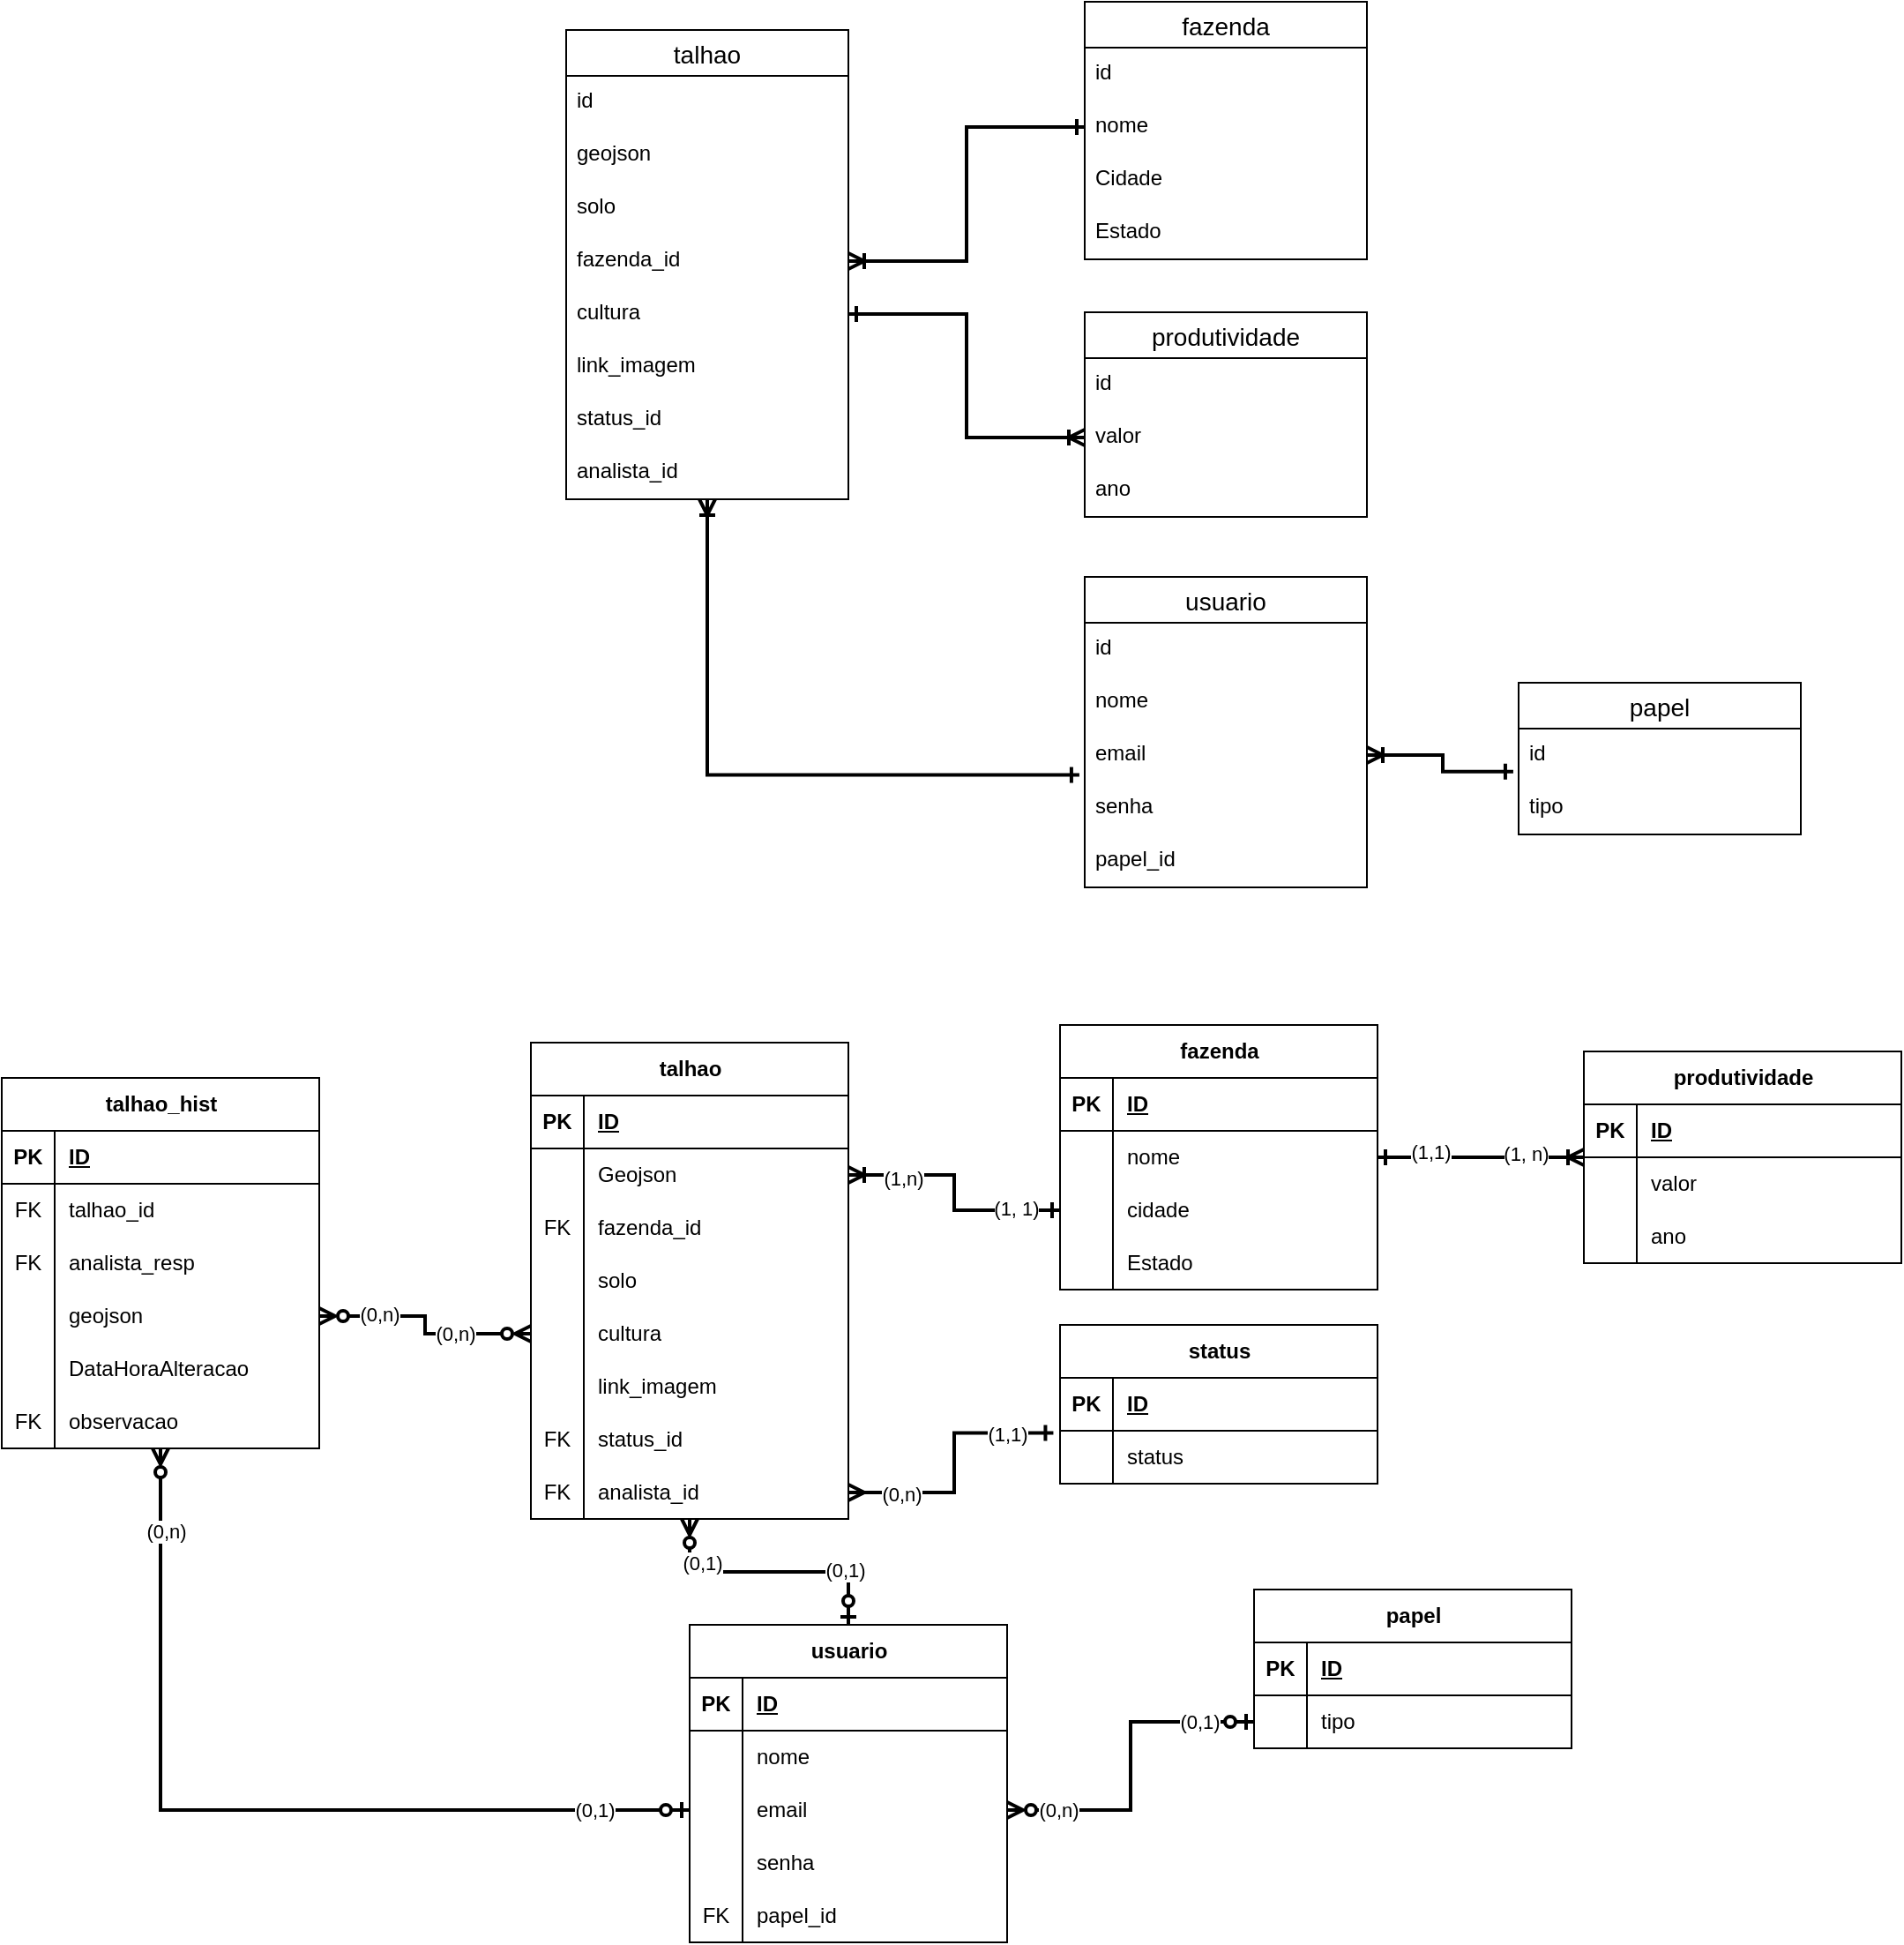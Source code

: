 <mxfile version="26.0.4">
  <diagram name="Página-1" id="Oh8hVxrq81kMfMdOFaqx">
    <mxGraphModel dx="2084" dy="589" grid="1" gridSize="10" guides="1" tooltips="1" connect="1" arrows="1" fold="1" page="1" pageScale="1" pageWidth="827" pageHeight="1169" math="0" shadow="0">
      <root>
        <mxCell id="0" />
        <mxCell id="1" parent="0" />
        <mxCell id="SXZF62l-9IsvuzqUVHXQ-1" value="talhao" style="swimlane;fontStyle=0;childLayout=stackLayout;horizontal=1;startSize=26;horizontalStack=0;resizeParent=1;resizeParentMax=0;resizeLast=0;collapsible=1;marginBottom=0;align=center;fontSize=14;" parent="1" vertex="1">
          <mxGeometry x="40" y="16" width="160" height="266" as="geometry" />
        </mxCell>
        <mxCell id="SXZF62l-9IsvuzqUVHXQ-2" value="id" style="text;strokeColor=none;fillColor=none;spacingLeft=4;spacingRight=4;overflow=hidden;rotatable=0;points=[[0,0.5],[1,0.5]];portConstraint=eastwest;fontSize=12;whiteSpace=wrap;html=1;" parent="SXZF62l-9IsvuzqUVHXQ-1" vertex="1">
          <mxGeometry y="26" width="160" height="30" as="geometry" />
        </mxCell>
        <mxCell id="SXZF62l-9IsvuzqUVHXQ-37" value="geojson" style="text;strokeColor=none;fillColor=none;spacingLeft=4;spacingRight=4;overflow=hidden;rotatable=0;points=[[0,0.5],[1,0.5]];portConstraint=eastwest;fontSize=12;whiteSpace=wrap;html=1;" parent="SXZF62l-9IsvuzqUVHXQ-1" vertex="1">
          <mxGeometry y="56" width="160" height="30" as="geometry" />
        </mxCell>
        <mxCell id="SXZF62l-9IsvuzqUVHXQ-3" value="solo" style="text;strokeColor=none;fillColor=none;spacingLeft=4;spacingRight=4;overflow=hidden;rotatable=0;points=[[0,0.5],[1,0.5]];portConstraint=eastwest;fontSize=12;whiteSpace=wrap;html=1;" parent="SXZF62l-9IsvuzqUVHXQ-1" vertex="1">
          <mxGeometry y="86" width="160" height="30" as="geometry" />
        </mxCell>
        <mxCell id="SXZF62l-9IsvuzqUVHXQ-32" value="fazenda_id" style="text;strokeColor=none;fillColor=none;spacingLeft=4;spacingRight=4;overflow=hidden;rotatable=0;points=[[0,0.5],[1,0.5]];portConstraint=eastwest;fontSize=12;whiteSpace=wrap;html=1;" parent="SXZF62l-9IsvuzqUVHXQ-1" vertex="1">
          <mxGeometry y="116" width="160" height="30" as="geometry" />
        </mxCell>
        <mxCell id="SXZF62l-9IsvuzqUVHXQ-35" value="cultura" style="text;strokeColor=none;fillColor=none;spacingLeft=4;spacingRight=4;overflow=hidden;rotatable=0;points=[[0,0.5],[1,0.5]];portConstraint=eastwest;fontSize=12;whiteSpace=wrap;html=1;" parent="SXZF62l-9IsvuzqUVHXQ-1" vertex="1">
          <mxGeometry y="146" width="160" height="30" as="geometry" />
        </mxCell>
        <mxCell id="SXZF62l-9IsvuzqUVHXQ-36" value="link_imagem" style="text;strokeColor=none;fillColor=none;spacingLeft=4;spacingRight=4;overflow=hidden;rotatable=0;points=[[0,0.5],[1,0.5]];portConstraint=eastwest;fontSize=12;whiteSpace=wrap;html=1;" parent="SXZF62l-9IsvuzqUVHXQ-1" vertex="1">
          <mxGeometry y="176" width="160" height="30" as="geometry" />
        </mxCell>
        <mxCell id="VjUVxd3IIKKtX5DOy683-24" value="status_id" style="text;strokeColor=none;fillColor=none;spacingLeft=4;spacingRight=4;overflow=hidden;rotatable=0;points=[[0,0.5],[1,0.5]];portConstraint=eastwest;fontSize=12;whiteSpace=wrap;html=1;" vertex="1" parent="SXZF62l-9IsvuzqUVHXQ-1">
          <mxGeometry y="206" width="160" height="30" as="geometry" />
        </mxCell>
        <mxCell id="VjUVxd3IIKKtX5DOy683-23" value="analista_id" style="text;strokeColor=none;fillColor=none;spacingLeft=4;spacingRight=4;overflow=hidden;rotatable=0;points=[[0,0.5],[1,0.5]];portConstraint=eastwest;fontSize=12;whiteSpace=wrap;html=1;" vertex="1" parent="SXZF62l-9IsvuzqUVHXQ-1">
          <mxGeometry y="236" width="160" height="30" as="geometry" />
        </mxCell>
        <mxCell id="SXZF62l-9IsvuzqUVHXQ-14" value="produtividade" style="swimlane;fontStyle=0;childLayout=stackLayout;horizontal=1;startSize=26;horizontalStack=0;resizeParent=1;resizeParentMax=0;resizeLast=0;collapsible=1;marginBottom=0;align=center;fontSize=14;" parent="1" vertex="1">
          <mxGeometry x="334" y="176" width="160" height="116" as="geometry" />
        </mxCell>
        <mxCell id="SXZF62l-9IsvuzqUVHXQ-15" value="id" style="text;strokeColor=none;fillColor=none;spacingLeft=4;spacingRight=4;overflow=hidden;rotatable=0;points=[[0,0.5],[1,0.5]];portConstraint=eastwest;fontSize=12;whiteSpace=wrap;html=1;" parent="SXZF62l-9IsvuzqUVHXQ-14" vertex="1">
          <mxGeometry y="26" width="160" height="30" as="geometry" />
        </mxCell>
        <mxCell id="SXZF62l-9IsvuzqUVHXQ-46" value="valor" style="text;strokeColor=none;fillColor=none;spacingLeft=4;spacingRight=4;overflow=hidden;rotatable=0;points=[[0,0.5],[1,0.5]];portConstraint=eastwest;fontSize=12;whiteSpace=wrap;html=1;" parent="SXZF62l-9IsvuzqUVHXQ-14" vertex="1">
          <mxGeometry y="56" width="160" height="30" as="geometry" />
        </mxCell>
        <mxCell id="SXZF62l-9IsvuzqUVHXQ-16" value="ano" style="text;strokeColor=none;fillColor=none;spacingLeft=4;spacingRight=4;overflow=hidden;rotatable=0;points=[[0,0.5],[1,0.5]];portConstraint=eastwest;fontSize=12;whiteSpace=wrap;html=1;" parent="SXZF62l-9IsvuzqUVHXQ-14" vertex="1">
          <mxGeometry y="86" width="160" height="30" as="geometry" />
        </mxCell>
        <mxCell id="SXZF62l-9IsvuzqUVHXQ-38" value="fazenda" style="swimlane;fontStyle=0;childLayout=stackLayout;horizontal=1;startSize=26;horizontalStack=0;resizeParent=1;resizeParentMax=0;resizeLast=0;collapsible=1;marginBottom=0;align=center;fontSize=14;" parent="1" vertex="1">
          <mxGeometry x="334" width="160" height="146" as="geometry" />
        </mxCell>
        <mxCell id="SXZF62l-9IsvuzqUVHXQ-39" value="id" style="text;strokeColor=none;fillColor=none;spacingLeft=4;spacingRight=4;overflow=hidden;rotatable=0;points=[[0,0.5],[1,0.5]];portConstraint=eastwest;fontSize=12;whiteSpace=wrap;html=1;" parent="SXZF62l-9IsvuzqUVHXQ-38" vertex="1">
          <mxGeometry y="26" width="160" height="30" as="geometry" />
        </mxCell>
        <mxCell id="SXZF62l-9IsvuzqUVHXQ-40" value="nome" style="text;strokeColor=none;fillColor=none;spacingLeft=4;spacingRight=4;overflow=hidden;rotatable=0;points=[[0,0.5],[1,0.5]];portConstraint=eastwest;fontSize=12;whiteSpace=wrap;html=1;" parent="SXZF62l-9IsvuzqUVHXQ-38" vertex="1">
          <mxGeometry y="56" width="160" height="30" as="geometry" />
        </mxCell>
        <mxCell id="SXZF62l-9IsvuzqUVHXQ-41" value="Cidade" style="text;strokeColor=none;fillColor=none;spacingLeft=4;spacingRight=4;overflow=hidden;rotatable=0;points=[[0,0.5],[1,0.5]];portConstraint=eastwest;fontSize=12;whiteSpace=wrap;html=1;" parent="SXZF62l-9IsvuzqUVHXQ-38" vertex="1">
          <mxGeometry y="86" width="160" height="30" as="geometry" />
        </mxCell>
        <mxCell id="SXZF62l-9IsvuzqUVHXQ-42" value="Estado" style="text;strokeColor=none;fillColor=none;spacingLeft=4;spacingRight=4;overflow=hidden;rotatable=0;points=[[0,0.5],[1,0.5]];portConstraint=eastwest;fontSize=12;whiteSpace=wrap;html=1;" parent="SXZF62l-9IsvuzqUVHXQ-38" vertex="1">
          <mxGeometry y="116" width="160" height="30" as="geometry" />
        </mxCell>
        <mxCell id="SXZF62l-9IsvuzqUVHXQ-52" value="usuario" style="swimlane;fontStyle=0;childLayout=stackLayout;horizontal=1;startSize=26;horizontalStack=0;resizeParent=1;resizeParentMax=0;resizeLast=0;collapsible=1;marginBottom=0;align=center;fontSize=14;" parent="1" vertex="1">
          <mxGeometry x="334" y="326" width="160" height="176" as="geometry" />
        </mxCell>
        <mxCell id="SXZF62l-9IsvuzqUVHXQ-53" value="id" style="text;strokeColor=none;fillColor=none;spacingLeft=4;spacingRight=4;overflow=hidden;rotatable=0;points=[[0,0.5],[1,0.5]];portConstraint=eastwest;fontSize=12;whiteSpace=wrap;html=1;" parent="SXZF62l-9IsvuzqUVHXQ-52" vertex="1">
          <mxGeometry y="26" width="160" height="30" as="geometry" />
        </mxCell>
        <mxCell id="SXZF62l-9IsvuzqUVHXQ-54" value="nome" style="text;strokeColor=none;fillColor=none;spacingLeft=4;spacingRight=4;overflow=hidden;rotatable=0;points=[[0,0.5],[1,0.5]];portConstraint=eastwest;fontSize=12;whiteSpace=wrap;html=1;" parent="SXZF62l-9IsvuzqUVHXQ-52" vertex="1">
          <mxGeometry y="56" width="160" height="30" as="geometry" />
        </mxCell>
        <mxCell id="SXZF62l-9IsvuzqUVHXQ-56" value="email" style="text;strokeColor=none;fillColor=none;spacingLeft=4;spacingRight=4;overflow=hidden;rotatable=0;points=[[0,0.5],[1,0.5]];portConstraint=eastwest;fontSize=12;whiteSpace=wrap;html=1;" parent="SXZF62l-9IsvuzqUVHXQ-52" vertex="1">
          <mxGeometry y="86" width="160" height="30" as="geometry" />
        </mxCell>
        <mxCell id="SXZF62l-9IsvuzqUVHXQ-57" value="senha" style="text;strokeColor=none;fillColor=none;spacingLeft=4;spacingRight=4;overflow=hidden;rotatable=0;points=[[0,0.5],[1,0.5]];portConstraint=eastwest;fontSize=12;whiteSpace=wrap;html=1;" parent="SXZF62l-9IsvuzqUVHXQ-52" vertex="1">
          <mxGeometry y="116" width="160" height="30" as="geometry" />
        </mxCell>
        <mxCell id="SXZF62l-9IsvuzqUVHXQ-55" value="papel_id" style="text;strokeColor=none;fillColor=none;spacingLeft=4;spacingRight=4;overflow=hidden;rotatable=0;points=[[0,0.5],[1,0.5]];portConstraint=eastwest;fontSize=12;whiteSpace=wrap;html=1;" parent="SXZF62l-9IsvuzqUVHXQ-52" vertex="1">
          <mxGeometry y="146" width="160" height="30" as="geometry" />
        </mxCell>
        <mxCell id="SXZF62l-9IsvuzqUVHXQ-58" value="papel" style="swimlane;fontStyle=0;childLayout=stackLayout;horizontal=1;startSize=26;horizontalStack=0;resizeParent=1;resizeParentMax=0;resizeLast=0;collapsible=1;marginBottom=0;align=center;fontSize=14;" parent="1" vertex="1">
          <mxGeometry x="580" y="386" width="160" height="86" as="geometry" />
        </mxCell>
        <mxCell id="SXZF62l-9IsvuzqUVHXQ-59" value="id" style="text;strokeColor=none;fillColor=none;spacingLeft=4;spacingRight=4;overflow=hidden;rotatable=0;points=[[0,0.5],[1,0.5]];portConstraint=eastwest;fontSize=12;whiteSpace=wrap;html=1;" parent="SXZF62l-9IsvuzqUVHXQ-58" vertex="1">
          <mxGeometry y="26" width="160" height="30" as="geometry" />
        </mxCell>
        <mxCell id="SXZF62l-9IsvuzqUVHXQ-60" value="tipo" style="text;strokeColor=none;fillColor=none;spacingLeft=4;spacingRight=4;overflow=hidden;rotatable=0;points=[[0,0.5],[1,0.5]];portConstraint=eastwest;fontSize=12;whiteSpace=wrap;html=1;" parent="SXZF62l-9IsvuzqUVHXQ-58" vertex="1">
          <mxGeometry y="56" width="160" height="30" as="geometry" />
        </mxCell>
        <mxCell id="VjUVxd3IIKKtX5DOy683-17" style="edgeStyle=orthogonalEdgeStyle;rounded=0;orthogonalLoop=1;jettySize=auto;html=1;exitX=1;exitY=0.5;exitDx=0;exitDy=0;endArrow=ERoneToMany;endFill=0;startArrow=ERone;startFill=0;strokeWidth=2;" edge="1" parent="1" source="SXZF62l-9IsvuzqUVHXQ-35" target="SXZF62l-9IsvuzqUVHXQ-46">
          <mxGeometry relative="1" as="geometry" />
        </mxCell>
        <mxCell id="VjUVxd3IIKKtX5DOy683-18" style="edgeStyle=orthogonalEdgeStyle;rounded=0;orthogonalLoop=1;jettySize=auto;html=1;exitX=1;exitY=0.5;exitDx=0;exitDy=0;entryX=0;entryY=0.5;entryDx=0;entryDy=0;endArrow=ERone;endFill=0;startArrow=ERoneToMany;startFill=0;strokeWidth=2;" edge="1" parent="1" source="SXZF62l-9IsvuzqUVHXQ-32" target="SXZF62l-9IsvuzqUVHXQ-40">
          <mxGeometry relative="1" as="geometry" />
        </mxCell>
        <mxCell id="VjUVxd3IIKKtX5DOy683-25" style="edgeStyle=orthogonalEdgeStyle;rounded=0;orthogonalLoop=1;jettySize=auto;html=1;endArrow=ERone;endFill=0;entryX=-0.019;entryY=0.876;entryDx=0;entryDy=0;entryPerimeter=0;startArrow=ERoneToMany;startFill=0;strokeWidth=2;" edge="1" parent="1" source="SXZF62l-9IsvuzqUVHXQ-1" target="SXZF62l-9IsvuzqUVHXQ-56">
          <mxGeometry relative="1" as="geometry">
            <mxPoint x="320" y="437" as="targetPoint" />
          </mxGeometry>
        </mxCell>
        <mxCell id="VjUVxd3IIKKtX5DOy683-20" style="edgeStyle=orthogonalEdgeStyle;rounded=0;orthogonalLoop=1;jettySize=auto;html=1;exitX=1;exitY=0.5;exitDx=0;exitDy=0;endArrow=ERone;endFill=0;startArrow=ERoneToMany;startFill=0;entryX=-0.019;entryY=0.812;entryDx=0;entryDy=0;entryPerimeter=0;strokeWidth=2;" edge="1" parent="1" source="SXZF62l-9IsvuzqUVHXQ-56" target="SXZF62l-9IsvuzqUVHXQ-59">
          <mxGeometry relative="1" as="geometry">
            <mxPoint x="580" y="436" as="targetPoint" />
          </mxGeometry>
        </mxCell>
        <mxCell id="VjUVxd3IIKKtX5DOy683-115" style="edgeStyle=orthogonalEdgeStyle;rounded=0;orthogonalLoop=1;jettySize=auto;html=1;entryX=0.5;entryY=0;entryDx=0;entryDy=0;strokeWidth=2;endArrow=ERzeroToOne;endFill=0;startArrow=ERzeroToMany;startFill=0;" edge="1" parent="1" source="VjUVxd3IIKKtX5DOy683-26" target="VjUVxd3IIKKtX5DOy683-81">
          <mxGeometry relative="1" as="geometry" />
        </mxCell>
        <mxCell id="VjUVxd3IIKKtX5DOy683-135" value="(0,1)" style="edgeLabel;html=1;align=center;verticalAlign=middle;resizable=0;points=[];" vertex="1" connectable="0" parent="VjUVxd3IIKKtX5DOy683-115">
          <mxGeometry x="-0.51" y="-1" relative="1" as="geometry">
            <mxPoint y="-6" as="offset" />
          </mxGeometry>
        </mxCell>
        <mxCell id="VjUVxd3IIKKtX5DOy683-136" value="(0,1)" style="edgeLabel;html=1;align=center;verticalAlign=middle;resizable=0;points=[];" vertex="1" connectable="0" parent="VjUVxd3IIKKtX5DOy683-115">
          <mxGeometry x="0.57" y="1" relative="1" as="geometry">
            <mxPoint as="offset" />
          </mxGeometry>
        </mxCell>
        <mxCell id="VjUVxd3IIKKtX5DOy683-26" value="talhao" style="shape=table;startSize=30;container=1;collapsible=1;childLayout=tableLayout;fixedRows=1;rowLines=0;fontStyle=1;align=center;resizeLast=1;html=1;" vertex="1" parent="1">
          <mxGeometry x="20" y="590" width="180" height="270" as="geometry" />
        </mxCell>
        <mxCell id="VjUVxd3IIKKtX5DOy683-27" value="" style="shape=tableRow;horizontal=0;startSize=0;swimlaneHead=0;swimlaneBody=0;fillColor=none;collapsible=0;dropTarget=0;points=[[0,0.5],[1,0.5]];portConstraint=eastwest;top=0;left=0;right=0;bottom=1;" vertex="1" parent="VjUVxd3IIKKtX5DOy683-26">
          <mxGeometry y="30" width="180" height="30" as="geometry" />
        </mxCell>
        <mxCell id="VjUVxd3IIKKtX5DOy683-28" value="PK" style="shape=partialRectangle;connectable=0;fillColor=none;top=0;left=0;bottom=0;right=0;fontStyle=1;overflow=hidden;whiteSpace=wrap;html=1;" vertex="1" parent="VjUVxd3IIKKtX5DOy683-27">
          <mxGeometry width="30" height="30" as="geometry">
            <mxRectangle width="30" height="30" as="alternateBounds" />
          </mxGeometry>
        </mxCell>
        <mxCell id="VjUVxd3IIKKtX5DOy683-29" value="ID" style="shape=partialRectangle;connectable=0;fillColor=none;top=0;left=0;bottom=0;right=0;align=left;spacingLeft=6;fontStyle=5;overflow=hidden;whiteSpace=wrap;html=1;" vertex="1" parent="VjUVxd3IIKKtX5DOy683-27">
          <mxGeometry x="30" width="150" height="30" as="geometry">
            <mxRectangle width="150" height="30" as="alternateBounds" />
          </mxGeometry>
        </mxCell>
        <mxCell id="VjUVxd3IIKKtX5DOy683-30" value="" style="shape=tableRow;horizontal=0;startSize=0;swimlaneHead=0;swimlaneBody=0;fillColor=none;collapsible=0;dropTarget=0;points=[[0,0.5],[1,0.5]];portConstraint=eastwest;top=0;left=0;right=0;bottom=0;" vertex="1" parent="VjUVxd3IIKKtX5DOy683-26">
          <mxGeometry y="60" width="180" height="30" as="geometry" />
        </mxCell>
        <mxCell id="VjUVxd3IIKKtX5DOy683-31" value="" style="shape=partialRectangle;connectable=0;fillColor=none;top=0;left=0;bottom=0;right=0;editable=1;overflow=hidden;whiteSpace=wrap;html=1;" vertex="1" parent="VjUVxd3IIKKtX5DOy683-30">
          <mxGeometry width="30" height="30" as="geometry">
            <mxRectangle width="30" height="30" as="alternateBounds" />
          </mxGeometry>
        </mxCell>
        <mxCell id="VjUVxd3IIKKtX5DOy683-32" value="Geojson" style="shape=partialRectangle;connectable=0;fillColor=none;top=0;left=0;bottom=0;right=0;align=left;spacingLeft=6;overflow=hidden;whiteSpace=wrap;html=1;" vertex="1" parent="VjUVxd3IIKKtX5DOy683-30">
          <mxGeometry x="30" width="150" height="30" as="geometry">
            <mxRectangle width="150" height="30" as="alternateBounds" />
          </mxGeometry>
        </mxCell>
        <mxCell id="VjUVxd3IIKKtX5DOy683-33" value="" style="shape=tableRow;horizontal=0;startSize=0;swimlaneHead=0;swimlaneBody=0;fillColor=none;collapsible=0;dropTarget=0;points=[[0,0.5],[1,0.5]];portConstraint=eastwest;top=0;left=0;right=0;bottom=0;" vertex="1" parent="VjUVxd3IIKKtX5DOy683-26">
          <mxGeometry y="90" width="180" height="30" as="geometry" />
        </mxCell>
        <mxCell id="VjUVxd3IIKKtX5DOy683-34" value="FK" style="shape=partialRectangle;connectable=0;fillColor=none;top=0;left=0;bottom=0;right=0;editable=1;overflow=hidden;whiteSpace=wrap;html=1;" vertex="1" parent="VjUVxd3IIKKtX5DOy683-33">
          <mxGeometry width="30" height="30" as="geometry">
            <mxRectangle width="30" height="30" as="alternateBounds" />
          </mxGeometry>
        </mxCell>
        <mxCell id="VjUVxd3IIKKtX5DOy683-35" value="fazenda_id" style="shape=partialRectangle;connectable=0;fillColor=none;top=0;left=0;bottom=0;right=0;align=left;spacingLeft=6;overflow=hidden;whiteSpace=wrap;html=1;" vertex="1" parent="VjUVxd3IIKKtX5DOy683-33">
          <mxGeometry x="30" width="150" height="30" as="geometry">
            <mxRectangle width="150" height="30" as="alternateBounds" />
          </mxGeometry>
        </mxCell>
        <mxCell id="VjUVxd3IIKKtX5DOy683-36" value="" style="shape=tableRow;horizontal=0;startSize=0;swimlaneHead=0;swimlaneBody=0;fillColor=none;collapsible=0;dropTarget=0;points=[[0,0.5],[1,0.5]];portConstraint=eastwest;top=0;left=0;right=0;bottom=0;" vertex="1" parent="VjUVxd3IIKKtX5DOy683-26">
          <mxGeometry y="120" width="180" height="30" as="geometry" />
        </mxCell>
        <mxCell id="VjUVxd3IIKKtX5DOy683-37" value="" style="shape=partialRectangle;connectable=0;fillColor=none;top=0;left=0;bottom=0;right=0;editable=1;overflow=hidden;whiteSpace=wrap;html=1;" vertex="1" parent="VjUVxd3IIKKtX5DOy683-36">
          <mxGeometry width="30" height="30" as="geometry">
            <mxRectangle width="30" height="30" as="alternateBounds" />
          </mxGeometry>
        </mxCell>
        <mxCell id="VjUVxd3IIKKtX5DOy683-38" value="solo" style="shape=partialRectangle;connectable=0;fillColor=none;top=0;left=0;bottom=0;right=0;align=left;spacingLeft=6;overflow=hidden;whiteSpace=wrap;html=1;" vertex="1" parent="VjUVxd3IIKKtX5DOy683-36">
          <mxGeometry x="30" width="150" height="30" as="geometry">
            <mxRectangle width="150" height="30" as="alternateBounds" />
          </mxGeometry>
        </mxCell>
        <mxCell id="VjUVxd3IIKKtX5DOy683-39" value="" style="shape=tableRow;horizontal=0;startSize=0;swimlaneHead=0;swimlaneBody=0;fillColor=none;collapsible=0;dropTarget=0;points=[[0,0.5],[1,0.5]];portConstraint=eastwest;top=0;left=0;right=0;bottom=0;" vertex="1" parent="VjUVxd3IIKKtX5DOy683-26">
          <mxGeometry y="150" width="180" height="30" as="geometry" />
        </mxCell>
        <mxCell id="VjUVxd3IIKKtX5DOy683-40" value="" style="shape=partialRectangle;connectable=0;fillColor=none;top=0;left=0;bottom=0;right=0;editable=1;overflow=hidden;whiteSpace=wrap;html=1;" vertex="1" parent="VjUVxd3IIKKtX5DOy683-39">
          <mxGeometry width="30" height="30" as="geometry">
            <mxRectangle width="30" height="30" as="alternateBounds" />
          </mxGeometry>
        </mxCell>
        <mxCell id="VjUVxd3IIKKtX5DOy683-41" value="cultura" style="shape=partialRectangle;connectable=0;fillColor=none;top=0;left=0;bottom=0;right=0;align=left;spacingLeft=6;overflow=hidden;whiteSpace=wrap;html=1;" vertex="1" parent="VjUVxd3IIKKtX5DOy683-39">
          <mxGeometry x="30" width="150" height="30" as="geometry">
            <mxRectangle width="150" height="30" as="alternateBounds" />
          </mxGeometry>
        </mxCell>
        <mxCell id="VjUVxd3IIKKtX5DOy683-42" value="" style="shape=tableRow;horizontal=0;startSize=0;swimlaneHead=0;swimlaneBody=0;fillColor=none;collapsible=0;dropTarget=0;points=[[0,0.5],[1,0.5]];portConstraint=eastwest;top=0;left=0;right=0;bottom=0;" vertex="1" parent="VjUVxd3IIKKtX5DOy683-26">
          <mxGeometry y="180" width="180" height="30" as="geometry" />
        </mxCell>
        <mxCell id="VjUVxd3IIKKtX5DOy683-43" value="" style="shape=partialRectangle;connectable=0;fillColor=none;top=0;left=0;bottom=0;right=0;editable=1;overflow=hidden;whiteSpace=wrap;html=1;" vertex="1" parent="VjUVxd3IIKKtX5DOy683-42">
          <mxGeometry width="30" height="30" as="geometry">
            <mxRectangle width="30" height="30" as="alternateBounds" />
          </mxGeometry>
        </mxCell>
        <mxCell id="VjUVxd3IIKKtX5DOy683-44" value="link_imagem" style="shape=partialRectangle;connectable=0;fillColor=none;top=0;left=0;bottom=0;right=0;align=left;spacingLeft=6;overflow=hidden;whiteSpace=wrap;html=1;" vertex="1" parent="VjUVxd3IIKKtX5DOy683-42">
          <mxGeometry x="30" width="150" height="30" as="geometry">
            <mxRectangle width="150" height="30" as="alternateBounds" />
          </mxGeometry>
        </mxCell>
        <mxCell id="VjUVxd3IIKKtX5DOy683-45" value="" style="shape=tableRow;horizontal=0;startSize=0;swimlaneHead=0;swimlaneBody=0;fillColor=none;collapsible=0;dropTarget=0;points=[[0,0.5],[1,0.5]];portConstraint=eastwest;top=0;left=0;right=0;bottom=0;" vertex="1" parent="VjUVxd3IIKKtX5DOy683-26">
          <mxGeometry y="210" width="180" height="30" as="geometry" />
        </mxCell>
        <mxCell id="VjUVxd3IIKKtX5DOy683-46" value="FK" style="shape=partialRectangle;connectable=0;fillColor=none;top=0;left=0;bottom=0;right=0;editable=1;overflow=hidden;whiteSpace=wrap;html=1;" vertex="1" parent="VjUVxd3IIKKtX5DOy683-45">
          <mxGeometry width="30" height="30" as="geometry">
            <mxRectangle width="30" height="30" as="alternateBounds" />
          </mxGeometry>
        </mxCell>
        <mxCell id="VjUVxd3IIKKtX5DOy683-47" value="status_id" style="shape=partialRectangle;connectable=0;fillColor=none;top=0;left=0;bottom=0;right=0;align=left;spacingLeft=6;overflow=hidden;whiteSpace=wrap;html=1;" vertex="1" parent="VjUVxd3IIKKtX5DOy683-45">
          <mxGeometry x="30" width="150" height="30" as="geometry">
            <mxRectangle width="150" height="30" as="alternateBounds" />
          </mxGeometry>
        </mxCell>
        <mxCell id="VjUVxd3IIKKtX5DOy683-48" value="" style="shape=tableRow;horizontal=0;startSize=0;swimlaneHead=0;swimlaneBody=0;fillColor=none;collapsible=0;dropTarget=0;points=[[0,0.5],[1,0.5]];portConstraint=eastwest;top=0;left=0;right=0;bottom=0;" vertex="1" parent="VjUVxd3IIKKtX5DOy683-26">
          <mxGeometry y="240" width="180" height="30" as="geometry" />
        </mxCell>
        <mxCell id="VjUVxd3IIKKtX5DOy683-49" value="FK" style="shape=partialRectangle;connectable=0;fillColor=none;top=0;left=0;bottom=0;right=0;editable=1;overflow=hidden;whiteSpace=wrap;html=1;" vertex="1" parent="VjUVxd3IIKKtX5DOy683-48">
          <mxGeometry width="30" height="30" as="geometry">
            <mxRectangle width="30" height="30" as="alternateBounds" />
          </mxGeometry>
        </mxCell>
        <mxCell id="VjUVxd3IIKKtX5DOy683-50" value="analista_id" style="shape=partialRectangle;connectable=0;fillColor=none;top=0;left=0;bottom=0;right=0;align=left;spacingLeft=6;overflow=hidden;whiteSpace=wrap;html=1;" vertex="1" parent="VjUVxd3IIKKtX5DOy683-48">
          <mxGeometry x="30" width="150" height="30" as="geometry">
            <mxRectangle width="150" height="30" as="alternateBounds" />
          </mxGeometry>
        </mxCell>
        <mxCell id="VjUVxd3IIKKtX5DOy683-117" style="edgeStyle=orthogonalEdgeStyle;rounded=0;orthogonalLoop=1;jettySize=auto;html=1;strokeWidth=2;endArrow=ERoneToMany;endFill=0;startArrow=ERone;startFill=0;" edge="1" parent="1" source="VjUVxd3IIKKtX5DOy683-51" target="VjUVxd3IIKKtX5DOy683-68">
          <mxGeometry relative="1" as="geometry" />
        </mxCell>
        <mxCell id="VjUVxd3IIKKtX5DOy683-125" value="(1,1)" style="edgeLabel;html=1;align=center;verticalAlign=middle;resizable=0;points=[];" vertex="1" connectable="0" parent="VjUVxd3IIKKtX5DOy683-117">
          <mxGeometry x="-0.5" y="3" relative="1" as="geometry">
            <mxPoint as="offset" />
          </mxGeometry>
        </mxCell>
        <mxCell id="VjUVxd3IIKKtX5DOy683-128" value="(1, n)" style="edgeLabel;html=1;align=center;verticalAlign=middle;resizable=0;points=[];" vertex="1" connectable="0" parent="VjUVxd3IIKKtX5DOy683-117">
          <mxGeometry x="0.433" y="2" relative="1" as="geometry">
            <mxPoint as="offset" />
          </mxGeometry>
        </mxCell>
        <mxCell id="VjUVxd3IIKKtX5DOy683-51" value="fazenda" style="shape=table;startSize=30;container=1;collapsible=1;childLayout=tableLayout;fixedRows=1;rowLines=0;fontStyle=1;align=center;resizeLast=1;html=1;" vertex="1" parent="1">
          <mxGeometry x="320" y="580" width="180" height="150" as="geometry" />
        </mxCell>
        <mxCell id="VjUVxd3IIKKtX5DOy683-52" value="" style="shape=tableRow;horizontal=0;startSize=0;swimlaneHead=0;swimlaneBody=0;fillColor=none;collapsible=0;dropTarget=0;points=[[0,0.5],[1,0.5]];portConstraint=eastwest;top=0;left=0;right=0;bottom=1;" vertex="1" parent="VjUVxd3IIKKtX5DOy683-51">
          <mxGeometry y="30" width="180" height="30" as="geometry" />
        </mxCell>
        <mxCell id="VjUVxd3IIKKtX5DOy683-53" value="PK" style="shape=partialRectangle;connectable=0;fillColor=none;top=0;left=0;bottom=0;right=0;fontStyle=1;overflow=hidden;whiteSpace=wrap;html=1;" vertex="1" parent="VjUVxd3IIKKtX5DOy683-52">
          <mxGeometry width="30" height="30" as="geometry">
            <mxRectangle width="30" height="30" as="alternateBounds" />
          </mxGeometry>
        </mxCell>
        <mxCell id="VjUVxd3IIKKtX5DOy683-54" value="ID" style="shape=partialRectangle;connectable=0;fillColor=none;top=0;left=0;bottom=0;right=0;align=left;spacingLeft=6;fontStyle=5;overflow=hidden;whiteSpace=wrap;html=1;" vertex="1" parent="VjUVxd3IIKKtX5DOy683-52">
          <mxGeometry x="30" width="150" height="30" as="geometry">
            <mxRectangle width="150" height="30" as="alternateBounds" />
          </mxGeometry>
        </mxCell>
        <mxCell id="VjUVxd3IIKKtX5DOy683-55" value="" style="shape=tableRow;horizontal=0;startSize=0;swimlaneHead=0;swimlaneBody=0;fillColor=none;collapsible=0;dropTarget=0;points=[[0,0.5],[1,0.5]];portConstraint=eastwest;top=0;left=0;right=0;bottom=0;" vertex="1" parent="VjUVxd3IIKKtX5DOy683-51">
          <mxGeometry y="60" width="180" height="30" as="geometry" />
        </mxCell>
        <mxCell id="VjUVxd3IIKKtX5DOy683-56" value="" style="shape=partialRectangle;connectable=0;fillColor=none;top=0;left=0;bottom=0;right=0;editable=1;overflow=hidden;whiteSpace=wrap;html=1;" vertex="1" parent="VjUVxd3IIKKtX5DOy683-55">
          <mxGeometry width="30" height="30" as="geometry">
            <mxRectangle width="30" height="30" as="alternateBounds" />
          </mxGeometry>
        </mxCell>
        <mxCell id="VjUVxd3IIKKtX5DOy683-57" value="nome" style="shape=partialRectangle;connectable=0;fillColor=none;top=0;left=0;bottom=0;right=0;align=left;spacingLeft=6;overflow=hidden;whiteSpace=wrap;html=1;" vertex="1" parent="VjUVxd3IIKKtX5DOy683-55">
          <mxGeometry x="30" width="150" height="30" as="geometry">
            <mxRectangle width="150" height="30" as="alternateBounds" />
          </mxGeometry>
        </mxCell>
        <mxCell id="VjUVxd3IIKKtX5DOy683-58" value="" style="shape=tableRow;horizontal=0;startSize=0;swimlaneHead=0;swimlaneBody=0;fillColor=none;collapsible=0;dropTarget=0;points=[[0,0.5],[1,0.5]];portConstraint=eastwest;top=0;left=0;right=0;bottom=0;" vertex="1" parent="VjUVxd3IIKKtX5DOy683-51">
          <mxGeometry y="90" width="180" height="30" as="geometry" />
        </mxCell>
        <mxCell id="VjUVxd3IIKKtX5DOy683-59" value="" style="shape=partialRectangle;connectable=0;fillColor=none;top=0;left=0;bottom=0;right=0;editable=1;overflow=hidden;whiteSpace=wrap;html=1;" vertex="1" parent="VjUVxd3IIKKtX5DOy683-58">
          <mxGeometry width="30" height="30" as="geometry">
            <mxRectangle width="30" height="30" as="alternateBounds" />
          </mxGeometry>
        </mxCell>
        <mxCell id="VjUVxd3IIKKtX5DOy683-60" value="cidade" style="shape=partialRectangle;connectable=0;fillColor=none;top=0;left=0;bottom=0;right=0;align=left;spacingLeft=6;overflow=hidden;whiteSpace=wrap;html=1;" vertex="1" parent="VjUVxd3IIKKtX5DOy683-58">
          <mxGeometry x="30" width="150" height="30" as="geometry">
            <mxRectangle width="150" height="30" as="alternateBounds" />
          </mxGeometry>
        </mxCell>
        <mxCell id="VjUVxd3IIKKtX5DOy683-61" value="" style="shape=tableRow;horizontal=0;startSize=0;swimlaneHead=0;swimlaneBody=0;fillColor=none;collapsible=0;dropTarget=0;points=[[0,0.5],[1,0.5]];portConstraint=eastwest;top=0;left=0;right=0;bottom=0;" vertex="1" parent="VjUVxd3IIKKtX5DOy683-51">
          <mxGeometry y="120" width="180" height="30" as="geometry" />
        </mxCell>
        <mxCell id="VjUVxd3IIKKtX5DOy683-62" value="" style="shape=partialRectangle;connectable=0;fillColor=none;top=0;left=0;bottom=0;right=0;editable=1;overflow=hidden;whiteSpace=wrap;html=1;" vertex="1" parent="VjUVxd3IIKKtX5DOy683-61">
          <mxGeometry width="30" height="30" as="geometry">
            <mxRectangle width="30" height="30" as="alternateBounds" />
          </mxGeometry>
        </mxCell>
        <mxCell id="VjUVxd3IIKKtX5DOy683-63" value="Estado" style="shape=partialRectangle;connectable=0;fillColor=none;top=0;left=0;bottom=0;right=0;align=left;spacingLeft=6;overflow=hidden;whiteSpace=wrap;html=1;" vertex="1" parent="VjUVxd3IIKKtX5DOy683-61">
          <mxGeometry x="30" width="150" height="30" as="geometry">
            <mxRectangle width="150" height="30" as="alternateBounds" />
          </mxGeometry>
        </mxCell>
        <mxCell id="VjUVxd3IIKKtX5DOy683-68" value="produtividade" style="shape=table;startSize=30;container=1;collapsible=1;childLayout=tableLayout;fixedRows=1;rowLines=0;fontStyle=1;align=center;resizeLast=1;html=1;" vertex="1" parent="1">
          <mxGeometry x="617" y="595" width="180" height="120" as="geometry" />
        </mxCell>
        <mxCell id="VjUVxd3IIKKtX5DOy683-69" value="" style="shape=tableRow;horizontal=0;startSize=0;swimlaneHead=0;swimlaneBody=0;fillColor=none;collapsible=0;dropTarget=0;points=[[0,0.5],[1,0.5]];portConstraint=eastwest;top=0;left=0;right=0;bottom=1;" vertex="1" parent="VjUVxd3IIKKtX5DOy683-68">
          <mxGeometry y="30" width="180" height="30" as="geometry" />
        </mxCell>
        <mxCell id="VjUVxd3IIKKtX5DOy683-70" value="PK" style="shape=partialRectangle;connectable=0;fillColor=none;top=0;left=0;bottom=0;right=0;fontStyle=1;overflow=hidden;whiteSpace=wrap;html=1;" vertex="1" parent="VjUVxd3IIKKtX5DOy683-69">
          <mxGeometry width="30" height="30" as="geometry">
            <mxRectangle width="30" height="30" as="alternateBounds" />
          </mxGeometry>
        </mxCell>
        <mxCell id="VjUVxd3IIKKtX5DOy683-71" value="ID" style="shape=partialRectangle;connectable=0;fillColor=none;top=0;left=0;bottom=0;right=0;align=left;spacingLeft=6;fontStyle=5;overflow=hidden;whiteSpace=wrap;html=1;" vertex="1" parent="VjUVxd3IIKKtX5DOy683-69">
          <mxGeometry x="30" width="150" height="30" as="geometry">
            <mxRectangle width="150" height="30" as="alternateBounds" />
          </mxGeometry>
        </mxCell>
        <mxCell id="VjUVxd3IIKKtX5DOy683-72" value="" style="shape=tableRow;horizontal=0;startSize=0;swimlaneHead=0;swimlaneBody=0;fillColor=none;collapsible=0;dropTarget=0;points=[[0,0.5],[1,0.5]];portConstraint=eastwest;top=0;left=0;right=0;bottom=0;" vertex="1" parent="VjUVxd3IIKKtX5DOy683-68">
          <mxGeometry y="60" width="180" height="30" as="geometry" />
        </mxCell>
        <mxCell id="VjUVxd3IIKKtX5DOy683-73" value="" style="shape=partialRectangle;connectable=0;fillColor=none;top=0;left=0;bottom=0;right=0;editable=1;overflow=hidden;whiteSpace=wrap;html=1;" vertex="1" parent="VjUVxd3IIKKtX5DOy683-72">
          <mxGeometry width="30" height="30" as="geometry">
            <mxRectangle width="30" height="30" as="alternateBounds" />
          </mxGeometry>
        </mxCell>
        <mxCell id="VjUVxd3IIKKtX5DOy683-74" value="valor" style="shape=partialRectangle;connectable=0;fillColor=none;top=0;left=0;bottom=0;right=0;align=left;spacingLeft=6;overflow=hidden;whiteSpace=wrap;html=1;" vertex="1" parent="VjUVxd3IIKKtX5DOy683-72">
          <mxGeometry x="30" width="150" height="30" as="geometry">
            <mxRectangle width="150" height="30" as="alternateBounds" />
          </mxGeometry>
        </mxCell>
        <mxCell id="VjUVxd3IIKKtX5DOy683-75" value="" style="shape=tableRow;horizontal=0;startSize=0;swimlaneHead=0;swimlaneBody=0;fillColor=none;collapsible=0;dropTarget=0;points=[[0,0.5],[1,0.5]];portConstraint=eastwest;top=0;left=0;right=0;bottom=0;" vertex="1" parent="VjUVxd3IIKKtX5DOy683-68">
          <mxGeometry y="90" width="180" height="30" as="geometry" />
        </mxCell>
        <mxCell id="VjUVxd3IIKKtX5DOy683-76" value="" style="shape=partialRectangle;connectable=0;fillColor=none;top=0;left=0;bottom=0;right=0;editable=1;overflow=hidden;whiteSpace=wrap;html=1;" vertex="1" parent="VjUVxd3IIKKtX5DOy683-75">
          <mxGeometry width="30" height="30" as="geometry">
            <mxRectangle width="30" height="30" as="alternateBounds" />
          </mxGeometry>
        </mxCell>
        <mxCell id="VjUVxd3IIKKtX5DOy683-77" value="ano" style="shape=partialRectangle;connectable=0;fillColor=none;top=0;left=0;bottom=0;right=0;align=left;spacingLeft=6;overflow=hidden;whiteSpace=wrap;html=1;" vertex="1" parent="VjUVxd3IIKKtX5DOy683-75">
          <mxGeometry x="30" width="150" height="30" as="geometry">
            <mxRectangle width="150" height="30" as="alternateBounds" />
          </mxGeometry>
        </mxCell>
        <mxCell id="VjUVxd3IIKKtX5DOy683-81" value="usuario" style="shape=table;startSize=30;container=1;collapsible=1;childLayout=tableLayout;fixedRows=1;rowLines=0;fontStyle=1;align=center;resizeLast=1;html=1;" vertex="1" parent="1">
          <mxGeometry x="110" y="920" width="180" height="180" as="geometry" />
        </mxCell>
        <mxCell id="VjUVxd3IIKKtX5DOy683-82" value="" style="shape=tableRow;horizontal=0;startSize=0;swimlaneHead=0;swimlaneBody=0;fillColor=none;collapsible=0;dropTarget=0;points=[[0,0.5],[1,0.5]];portConstraint=eastwest;top=0;left=0;right=0;bottom=1;" vertex="1" parent="VjUVxd3IIKKtX5DOy683-81">
          <mxGeometry y="30" width="180" height="30" as="geometry" />
        </mxCell>
        <mxCell id="VjUVxd3IIKKtX5DOy683-83" value="PK" style="shape=partialRectangle;connectable=0;fillColor=none;top=0;left=0;bottom=0;right=0;fontStyle=1;overflow=hidden;whiteSpace=wrap;html=1;" vertex="1" parent="VjUVxd3IIKKtX5DOy683-82">
          <mxGeometry width="30" height="30" as="geometry">
            <mxRectangle width="30" height="30" as="alternateBounds" />
          </mxGeometry>
        </mxCell>
        <mxCell id="VjUVxd3IIKKtX5DOy683-84" value="ID" style="shape=partialRectangle;connectable=0;fillColor=none;top=0;left=0;bottom=0;right=0;align=left;spacingLeft=6;fontStyle=5;overflow=hidden;whiteSpace=wrap;html=1;" vertex="1" parent="VjUVxd3IIKKtX5DOy683-82">
          <mxGeometry x="30" width="150" height="30" as="geometry">
            <mxRectangle width="150" height="30" as="alternateBounds" />
          </mxGeometry>
        </mxCell>
        <mxCell id="VjUVxd3IIKKtX5DOy683-85" value="" style="shape=tableRow;horizontal=0;startSize=0;swimlaneHead=0;swimlaneBody=0;fillColor=none;collapsible=0;dropTarget=0;points=[[0,0.5],[1,0.5]];portConstraint=eastwest;top=0;left=0;right=0;bottom=0;" vertex="1" parent="VjUVxd3IIKKtX5DOy683-81">
          <mxGeometry y="60" width="180" height="30" as="geometry" />
        </mxCell>
        <mxCell id="VjUVxd3IIKKtX5DOy683-86" value="" style="shape=partialRectangle;connectable=0;fillColor=none;top=0;left=0;bottom=0;right=0;editable=1;overflow=hidden;whiteSpace=wrap;html=1;" vertex="1" parent="VjUVxd3IIKKtX5DOy683-85">
          <mxGeometry width="30" height="30" as="geometry">
            <mxRectangle width="30" height="30" as="alternateBounds" />
          </mxGeometry>
        </mxCell>
        <mxCell id="VjUVxd3IIKKtX5DOy683-87" value="nome" style="shape=partialRectangle;connectable=0;fillColor=none;top=0;left=0;bottom=0;right=0;align=left;spacingLeft=6;overflow=hidden;whiteSpace=wrap;html=1;" vertex="1" parent="VjUVxd3IIKKtX5DOy683-85">
          <mxGeometry x="30" width="150" height="30" as="geometry">
            <mxRectangle width="150" height="30" as="alternateBounds" />
          </mxGeometry>
        </mxCell>
        <mxCell id="VjUVxd3IIKKtX5DOy683-88" value="" style="shape=tableRow;horizontal=0;startSize=0;swimlaneHead=0;swimlaneBody=0;fillColor=none;collapsible=0;dropTarget=0;points=[[0,0.5],[1,0.5]];portConstraint=eastwest;top=0;left=0;right=0;bottom=0;" vertex="1" parent="VjUVxd3IIKKtX5DOy683-81">
          <mxGeometry y="90" width="180" height="30" as="geometry" />
        </mxCell>
        <mxCell id="VjUVxd3IIKKtX5DOy683-89" value="" style="shape=partialRectangle;connectable=0;fillColor=none;top=0;left=0;bottom=0;right=0;editable=1;overflow=hidden;whiteSpace=wrap;html=1;" vertex="1" parent="VjUVxd3IIKKtX5DOy683-88">
          <mxGeometry width="30" height="30" as="geometry">
            <mxRectangle width="30" height="30" as="alternateBounds" />
          </mxGeometry>
        </mxCell>
        <mxCell id="VjUVxd3IIKKtX5DOy683-90" value="email" style="shape=partialRectangle;connectable=0;fillColor=none;top=0;left=0;bottom=0;right=0;align=left;spacingLeft=6;overflow=hidden;whiteSpace=wrap;html=1;" vertex="1" parent="VjUVxd3IIKKtX5DOy683-88">
          <mxGeometry x="30" width="150" height="30" as="geometry">
            <mxRectangle width="150" height="30" as="alternateBounds" />
          </mxGeometry>
        </mxCell>
        <mxCell id="VjUVxd3IIKKtX5DOy683-91" value="" style="shape=tableRow;horizontal=0;startSize=0;swimlaneHead=0;swimlaneBody=0;fillColor=none;collapsible=0;dropTarget=0;points=[[0,0.5],[1,0.5]];portConstraint=eastwest;top=0;left=0;right=0;bottom=0;" vertex="1" parent="VjUVxd3IIKKtX5DOy683-81">
          <mxGeometry y="120" width="180" height="30" as="geometry" />
        </mxCell>
        <mxCell id="VjUVxd3IIKKtX5DOy683-92" value="" style="shape=partialRectangle;connectable=0;fillColor=none;top=0;left=0;bottom=0;right=0;editable=1;overflow=hidden;whiteSpace=wrap;html=1;" vertex="1" parent="VjUVxd3IIKKtX5DOy683-91">
          <mxGeometry width="30" height="30" as="geometry">
            <mxRectangle width="30" height="30" as="alternateBounds" />
          </mxGeometry>
        </mxCell>
        <mxCell id="VjUVxd3IIKKtX5DOy683-93" value="senha" style="shape=partialRectangle;connectable=0;fillColor=none;top=0;left=0;bottom=0;right=0;align=left;spacingLeft=6;overflow=hidden;whiteSpace=wrap;html=1;" vertex="1" parent="VjUVxd3IIKKtX5DOy683-91">
          <mxGeometry x="30" width="150" height="30" as="geometry">
            <mxRectangle width="150" height="30" as="alternateBounds" />
          </mxGeometry>
        </mxCell>
        <mxCell id="VjUVxd3IIKKtX5DOy683-94" value="" style="shape=tableRow;horizontal=0;startSize=0;swimlaneHead=0;swimlaneBody=0;fillColor=none;collapsible=0;dropTarget=0;points=[[0,0.5],[1,0.5]];portConstraint=eastwest;top=0;left=0;right=0;bottom=0;" vertex="1" parent="VjUVxd3IIKKtX5DOy683-81">
          <mxGeometry y="150" width="180" height="30" as="geometry" />
        </mxCell>
        <mxCell id="VjUVxd3IIKKtX5DOy683-95" value="FK" style="shape=partialRectangle;connectable=0;fillColor=none;top=0;left=0;bottom=0;right=0;editable=1;overflow=hidden;whiteSpace=wrap;html=1;" vertex="1" parent="VjUVxd3IIKKtX5DOy683-94">
          <mxGeometry width="30" height="30" as="geometry">
            <mxRectangle width="30" height="30" as="alternateBounds" />
          </mxGeometry>
        </mxCell>
        <mxCell id="VjUVxd3IIKKtX5DOy683-96" value="papel_id" style="shape=partialRectangle;connectable=0;fillColor=none;top=0;left=0;bottom=0;right=0;align=left;spacingLeft=6;overflow=hidden;whiteSpace=wrap;html=1;" vertex="1" parent="VjUVxd3IIKKtX5DOy683-94">
          <mxGeometry x="30" width="150" height="30" as="geometry">
            <mxRectangle width="150" height="30" as="alternateBounds" />
          </mxGeometry>
        </mxCell>
        <mxCell id="VjUVxd3IIKKtX5DOy683-97" value="papel" style="shape=table;startSize=30;container=1;collapsible=1;childLayout=tableLayout;fixedRows=1;rowLines=0;fontStyle=1;align=center;resizeLast=1;html=1;" vertex="1" parent="1">
          <mxGeometry x="430" y="900" width="180" height="90" as="geometry" />
        </mxCell>
        <mxCell id="VjUVxd3IIKKtX5DOy683-98" value="" style="shape=tableRow;horizontal=0;startSize=0;swimlaneHead=0;swimlaneBody=0;fillColor=none;collapsible=0;dropTarget=0;points=[[0,0.5],[1,0.5]];portConstraint=eastwest;top=0;left=0;right=0;bottom=1;" vertex="1" parent="VjUVxd3IIKKtX5DOy683-97">
          <mxGeometry y="30" width="180" height="30" as="geometry" />
        </mxCell>
        <mxCell id="VjUVxd3IIKKtX5DOy683-99" value="PK" style="shape=partialRectangle;connectable=0;fillColor=none;top=0;left=0;bottom=0;right=0;fontStyle=1;overflow=hidden;whiteSpace=wrap;html=1;" vertex="1" parent="VjUVxd3IIKKtX5DOy683-98">
          <mxGeometry width="30" height="30" as="geometry">
            <mxRectangle width="30" height="30" as="alternateBounds" />
          </mxGeometry>
        </mxCell>
        <mxCell id="VjUVxd3IIKKtX5DOy683-100" value="ID" style="shape=partialRectangle;connectable=0;fillColor=none;top=0;left=0;bottom=0;right=0;align=left;spacingLeft=6;fontStyle=5;overflow=hidden;whiteSpace=wrap;html=1;" vertex="1" parent="VjUVxd3IIKKtX5DOy683-98">
          <mxGeometry x="30" width="150" height="30" as="geometry">
            <mxRectangle width="150" height="30" as="alternateBounds" />
          </mxGeometry>
        </mxCell>
        <mxCell id="VjUVxd3IIKKtX5DOy683-101" value="" style="shape=tableRow;horizontal=0;startSize=0;swimlaneHead=0;swimlaneBody=0;fillColor=none;collapsible=0;dropTarget=0;points=[[0,0.5],[1,0.5]];portConstraint=eastwest;top=0;left=0;right=0;bottom=0;" vertex="1" parent="VjUVxd3IIKKtX5DOy683-97">
          <mxGeometry y="60" width="180" height="30" as="geometry" />
        </mxCell>
        <mxCell id="VjUVxd3IIKKtX5DOy683-102" value="" style="shape=partialRectangle;connectable=0;fillColor=none;top=0;left=0;bottom=0;right=0;editable=1;overflow=hidden;whiteSpace=wrap;html=1;" vertex="1" parent="VjUVxd3IIKKtX5DOy683-101">
          <mxGeometry width="30" height="30" as="geometry">
            <mxRectangle width="30" height="30" as="alternateBounds" />
          </mxGeometry>
        </mxCell>
        <mxCell id="VjUVxd3IIKKtX5DOy683-103" value="tipo" style="shape=partialRectangle;connectable=0;fillColor=none;top=0;left=0;bottom=0;right=0;align=left;spacingLeft=6;overflow=hidden;whiteSpace=wrap;html=1;" vertex="1" parent="VjUVxd3IIKKtX5DOy683-101">
          <mxGeometry x="30" width="150" height="30" as="geometry">
            <mxRectangle width="150" height="30" as="alternateBounds" />
          </mxGeometry>
        </mxCell>
        <mxCell id="VjUVxd3IIKKtX5DOy683-107" value="status" style="shape=table;startSize=30;container=1;collapsible=1;childLayout=tableLayout;fixedRows=1;rowLines=0;fontStyle=1;align=center;resizeLast=1;html=1;" vertex="1" parent="1">
          <mxGeometry x="320" y="750" width="180" height="90" as="geometry" />
        </mxCell>
        <mxCell id="VjUVxd3IIKKtX5DOy683-108" value="" style="shape=tableRow;horizontal=0;startSize=0;swimlaneHead=0;swimlaneBody=0;fillColor=none;collapsible=0;dropTarget=0;points=[[0,0.5],[1,0.5]];portConstraint=eastwest;top=0;left=0;right=0;bottom=1;" vertex="1" parent="VjUVxd3IIKKtX5DOy683-107">
          <mxGeometry y="30" width="180" height="30" as="geometry" />
        </mxCell>
        <mxCell id="VjUVxd3IIKKtX5DOy683-109" value="PK" style="shape=partialRectangle;connectable=0;fillColor=none;top=0;left=0;bottom=0;right=0;fontStyle=1;overflow=hidden;whiteSpace=wrap;html=1;" vertex="1" parent="VjUVxd3IIKKtX5DOy683-108">
          <mxGeometry width="30" height="30" as="geometry">
            <mxRectangle width="30" height="30" as="alternateBounds" />
          </mxGeometry>
        </mxCell>
        <mxCell id="VjUVxd3IIKKtX5DOy683-110" value="ID" style="shape=partialRectangle;connectable=0;fillColor=none;top=0;left=0;bottom=0;right=0;align=left;spacingLeft=6;fontStyle=5;overflow=hidden;whiteSpace=wrap;html=1;" vertex="1" parent="VjUVxd3IIKKtX5DOy683-108">
          <mxGeometry x="30" width="150" height="30" as="geometry">
            <mxRectangle width="150" height="30" as="alternateBounds" />
          </mxGeometry>
        </mxCell>
        <mxCell id="VjUVxd3IIKKtX5DOy683-111" value="" style="shape=tableRow;horizontal=0;startSize=0;swimlaneHead=0;swimlaneBody=0;fillColor=none;collapsible=0;dropTarget=0;points=[[0,0.5],[1,0.5]];portConstraint=eastwest;top=0;left=0;right=0;bottom=0;" vertex="1" parent="VjUVxd3IIKKtX5DOy683-107">
          <mxGeometry y="60" width="180" height="30" as="geometry" />
        </mxCell>
        <mxCell id="VjUVxd3IIKKtX5DOy683-112" value="" style="shape=partialRectangle;connectable=0;fillColor=none;top=0;left=0;bottom=0;right=0;editable=1;overflow=hidden;whiteSpace=wrap;html=1;" vertex="1" parent="VjUVxd3IIKKtX5DOy683-111">
          <mxGeometry width="30" height="30" as="geometry">
            <mxRectangle width="30" height="30" as="alternateBounds" />
          </mxGeometry>
        </mxCell>
        <mxCell id="VjUVxd3IIKKtX5DOy683-113" value="status" style="shape=partialRectangle;connectable=0;fillColor=none;top=0;left=0;bottom=0;right=0;align=left;spacingLeft=6;overflow=hidden;whiteSpace=wrap;html=1;" vertex="1" parent="VjUVxd3IIKKtX5DOy683-111">
          <mxGeometry x="30" width="150" height="30" as="geometry">
            <mxRectangle width="150" height="30" as="alternateBounds" />
          </mxGeometry>
        </mxCell>
        <mxCell id="VjUVxd3IIKKtX5DOy683-114" style="edgeStyle=orthogonalEdgeStyle;rounded=0;orthogonalLoop=1;jettySize=auto;html=1;exitX=1;exitY=0.5;exitDx=0;exitDy=0;entryX=0;entryY=0.5;entryDx=0;entryDy=0;strokeWidth=2;endArrow=ERzeroToOne;endFill=0;startArrow=ERzeroToMany;startFill=0;" edge="1" parent="1" source="VjUVxd3IIKKtX5DOy683-88" target="VjUVxd3IIKKtX5DOy683-101">
          <mxGeometry relative="1" as="geometry" />
        </mxCell>
        <mxCell id="VjUVxd3IIKKtX5DOy683-138" value="(0,1)" style="edgeLabel;html=1;align=center;verticalAlign=middle;resizable=0;points=[];" vertex="1" connectable="0" parent="VjUVxd3IIKKtX5DOy683-114">
          <mxGeometry x="0.768" y="1" relative="1" as="geometry">
            <mxPoint x="-9" y="1" as="offset" />
          </mxGeometry>
        </mxCell>
        <mxCell id="VjUVxd3IIKKtX5DOy683-141" value="(0,n)" style="edgeLabel;html=1;align=center;verticalAlign=middle;resizable=0;points=[];" vertex="1" connectable="0" parent="VjUVxd3IIKKtX5DOy683-114">
          <mxGeometry x="-0.698" relative="1" as="geometry">
            <mxPoint as="offset" />
          </mxGeometry>
        </mxCell>
        <mxCell id="VjUVxd3IIKKtX5DOy683-118" style="edgeStyle=orthogonalEdgeStyle;rounded=0;orthogonalLoop=1;jettySize=auto;html=1;entryX=-0.021;entryY=0.042;entryDx=0;entryDy=0;entryPerimeter=0;endArrow=ERone;endFill=0;startArrow=ERmany;startFill=0;strokeWidth=2;" edge="1" parent="1" source="VjUVxd3IIKKtX5DOy683-48" target="VjUVxd3IIKKtX5DOy683-111">
          <mxGeometry relative="1" as="geometry" />
        </mxCell>
        <mxCell id="VjUVxd3IIKKtX5DOy683-129" value="(1,1)" style="edgeLabel;html=1;align=center;verticalAlign=middle;resizable=0;points=[];" vertex="1" connectable="0" parent="VjUVxd3IIKKtX5DOy683-118">
          <mxGeometry x="0.644" relative="1" as="geometry">
            <mxPoint as="offset" />
          </mxGeometry>
        </mxCell>
        <mxCell id="VjUVxd3IIKKtX5DOy683-130" value="(0,n)" style="edgeLabel;html=1;align=center;verticalAlign=middle;resizable=0;points=[];" vertex="1" connectable="0" parent="VjUVxd3IIKKtX5DOy683-118">
          <mxGeometry x="-0.72" y="-1" relative="1" as="geometry">
            <mxPoint x="9" as="offset" />
          </mxGeometry>
        </mxCell>
        <mxCell id="VjUVxd3IIKKtX5DOy683-120" style="edgeStyle=orthogonalEdgeStyle;rounded=0;orthogonalLoop=1;jettySize=auto;html=1;strokeWidth=2;endArrow=ERone;endFill=0;startArrow=ERoneToMany;startFill=0;" edge="1" parent="1" source="VjUVxd3IIKKtX5DOy683-30" target="VjUVxd3IIKKtX5DOy683-58">
          <mxGeometry relative="1" as="geometry" />
        </mxCell>
        <mxCell id="VjUVxd3IIKKtX5DOy683-121" value="(1,n)" style="edgeLabel;html=1;align=center;verticalAlign=middle;resizable=0;points=[];" vertex="1" connectable="0" parent="VjUVxd3IIKKtX5DOy683-120">
          <mxGeometry x="-0.554" y="-2" relative="1" as="geometry">
            <mxPoint as="offset" />
          </mxGeometry>
        </mxCell>
        <mxCell id="VjUVxd3IIKKtX5DOy683-122" value="(1, 1)" style="edgeLabel;html=1;align=center;verticalAlign=middle;resizable=0;points=[];" vertex="1" connectable="0" parent="VjUVxd3IIKKtX5DOy683-120">
          <mxGeometry x="0.643" y="1" relative="1" as="geometry">
            <mxPoint as="offset" />
          </mxGeometry>
        </mxCell>
        <mxCell id="VjUVxd3IIKKtX5DOy683-165" style="edgeStyle=orthogonalEdgeStyle;rounded=0;orthogonalLoop=1;jettySize=auto;html=1;entryX=0;entryY=0.5;entryDx=0;entryDy=0;startArrow=ERzeroToMany;startFill=0;endArrow=ERzeroToOne;endFill=0;strokeWidth=2;" edge="1" parent="1" source="VjUVxd3IIKKtX5DOy683-143" target="VjUVxd3IIKKtX5DOy683-88">
          <mxGeometry relative="1" as="geometry" />
        </mxCell>
        <mxCell id="VjUVxd3IIKKtX5DOy683-166" value="(0,n)" style="edgeLabel;html=1;align=center;verticalAlign=middle;resizable=0;points=[];" vertex="1" connectable="0" parent="VjUVxd3IIKKtX5DOy683-165">
          <mxGeometry x="-0.813" y="3" relative="1" as="geometry">
            <mxPoint as="offset" />
          </mxGeometry>
        </mxCell>
        <mxCell id="VjUVxd3IIKKtX5DOy683-167" value="(0,1)" style="edgeLabel;html=1;align=center;verticalAlign=middle;resizable=0;points=[];" vertex="1" connectable="0" parent="VjUVxd3IIKKtX5DOy683-165">
          <mxGeometry x="0.79" relative="1" as="geometry">
            <mxPoint x="-1" as="offset" />
          </mxGeometry>
        </mxCell>
        <mxCell id="VjUVxd3IIKKtX5DOy683-143" value="talhao_hist" style="shape=table;startSize=30;container=1;collapsible=1;childLayout=tableLayout;fixedRows=1;rowLines=0;fontStyle=1;align=center;resizeLast=1;html=1;" vertex="1" parent="1">
          <mxGeometry x="-280" y="610" width="180" height="210" as="geometry" />
        </mxCell>
        <mxCell id="VjUVxd3IIKKtX5DOy683-144" value="" style="shape=tableRow;horizontal=0;startSize=0;swimlaneHead=0;swimlaneBody=0;fillColor=none;collapsible=0;dropTarget=0;points=[[0,0.5],[1,0.5]];portConstraint=eastwest;top=0;left=0;right=0;bottom=1;" vertex="1" parent="VjUVxd3IIKKtX5DOy683-143">
          <mxGeometry y="30" width="180" height="30" as="geometry" />
        </mxCell>
        <mxCell id="VjUVxd3IIKKtX5DOy683-145" value="PK" style="shape=partialRectangle;connectable=0;fillColor=none;top=0;left=0;bottom=0;right=0;fontStyle=1;overflow=hidden;whiteSpace=wrap;html=1;" vertex="1" parent="VjUVxd3IIKKtX5DOy683-144">
          <mxGeometry width="30" height="30" as="geometry">
            <mxRectangle width="30" height="30" as="alternateBounds" />
          </mxGeometry>
        </mxCell>
        <mxCell id="VjUVxd3IIKKtX5DOy683-146" value="ID" style="shape=partialRectangle;connectable=0;fillColor=none;top=0;left=0;bottom=0;right=0;align=left;spacingLeft=6;fontStyle=5;overflow=hidden;whiteSpace=wrap;html=1;" vertex="1" parent="VjUVxd3IIKKtX5DOy683-144">
          <mxGeometry x="30" width="150" height="30" as="geometry">
            <mxRectangle width="150" height="30" as="alternateBounds" />
          </mxGeometry>
        </mxCell>
        <mxCell id="VjUVxd3IIKKtX5DOy683-147" value="" style="shape=tableRow;horizontal=0;startSize=0;swimlaneHead=0;swimlaneBody=0;fillColor=none;collapsible=0;dropTarget=0;points=[[0,0.5],[1,0.5]];portConstraint=eastwest;top=0;left=0;right=0;bottom=0;" vertex="1" parent="VjUVxd3IIKKtX5DOy683-143">
          <mxGeometry y="60" width="180" height="30" as="geometry" />
        </mxCell>
        <mxCell id="VjUVxd3IIKKtX5DOy683-148" value="FK" style="shape=partialRectangle;connectable=0;fillColor=none;top=0;left=0;bottom=0;right=0;editable=1;overflow=hidden;whiteSpace=wrap;html=1;" vertex="1" parent="VjUVxd3IIKKtX5DOy683-147">
          <mxGeometry width="30" height="30" as="geometry">
            <mxRectangle width="30" height="30" as="alternateBounds" />
          </mxGeometry>
        </mxCell>
        <mxCell id="VjUVxd3IIKKtX5DOy683-149" value="talhao_id" style="shape=partialRectangle;connectable=0;fillColor=none;top=0;left=0;bottom=0;right=0;align=left;spacingLeft=6;overflow=hidden;whiteSpace=wrap;html=1;" vertex="1" parent="VjUVxd3IIKKtX5DOy683-147">
          <mxGeometry x="30" width="150" height="30" as="geometry">
            <mxRectangle width="150" height="30" as="alternateBounds" />
          </mxGeometry>
        </mxCell>
        <mxCell id="VjUVxd3IIKKtX5DOy683-159" value="" style="shape=tableRow;horizontal=0;startSize=0;swimlaneHead=0;swimlaneBody=0;fillColor=none;collapsible=0;dropTarget=0;points=[[0,0.5],[1,0.5]];portConstraint=eastwest;top=0;left=0;right=0;bottom=0;" vertex="1" parent="VjUVxd3IIKKtX5DOy683-143">
          <mxGeometry y="90" width="180" height="30" as="geometry" />
        </mxCell>
        <mxCell id="VjUVxd3IIKKtX5DOy683-160" value="FK" style="shape=partialRectangle;connectable=0;fillColor=none;top=0;left=0;bottom=0;right=0;editable=1;overflow=hidden;whiteSpace=wrap;html=1;" vertex="1" parent="VjUVxd3IIKKtX5DOy683-159">
          <mxGeometry width="30" height="30" as="geometry">
            <mxRectangle width="30" height="30" as="alternateBounds" />
          </mxGeometry>
        </mxCell>
        <mxCell id="VjUVxd3IIKKtX5DOy683-161" value="analista_resp" style="shape=partialRectangle;connectable=0;fillColor=none;top=0;left=0;bottom=0;right=0;align=left;spacingLeft=6;overflow=hidden;whiteSpace=wrap;html=1;" vertex="1" parent="VjUVxd3IIKKtX5DOy683-159">
          <mxGeometry x="30" width="150" height="30" as="geometry">
            <mxRectangle width="150" height="30" as="alternateBounds" />
          </mxGeometry>
        </mxCell>
        <mxCell id="VjUVxd3IIKKtX5DOy683-156" value="" style="shape=tableRow;horizontal=0;startSize=0;swimlaneHead=0;swimlaneBody=0;fillColor=none;collapsible=0;dropTarget=0;points=[[0,0.5],[1,0.5]];portConstraint=eastwest;top=0;left=0;right=0;bottom=0;" vertex="1" parent="VjUVxd3IIKKtX5DOy683-143">
          <mxGeometry y="120" width="180" height="30" as="geometry" />
        </mxCell>
        <mxCell id="VjUVxd3IIKKtX5DOy683-157" value="" style="shape=partialRectangle;connectable=0;fillColor=none;top=0;left=0;bottom=0;right=0;editable=1;overflow=hidden;whiteSpace=wrap;html=1;" vertex="1" parent="VjUVxd3IIKKtX5DOy683-156">
          <mxGeometry width="30" height="30" as="geometry">
            <mxRectangle width="30" height="30" as="alternateBounds" />
          </mxGeometry>
        </mxCell>
        <mxCell id="VjUVxd3IIKKtX5DOy683-158" value="geojson" style="shape=partialRectangle;connectable=0;fillColor=none;top=0;left=0;bottom=0;right=0;align=left;spacingLeft=6;overflow=hidden;whiteSpace=wrap;html=1;" vertex="1" parent="VjUVxd3IIKKtX5DOy683-156">
          <mxGeometry x="30" width="150" height="30" as="geometry">
            <mxRectangle width="150" height="30" as="alternateBounds" />
          </mxGeometry>
        </mxCell>
        <mxCell id="VjUVxd3IIKKtX5DOy683-150" value="" style="shape=tableRow;horizontal=0;startSize=0;swimlaneHead=0;swimlaneBody=0;fillColor=none;collapsible=0;dropTarget=0;points=[[0,0.5],[1,0.5]];portConstraint=eastwest;top=0;left=0;right=0;bottom=0;" vertex="1" parent="VjUVxd3IIKKtX5DOy683-143">
          <mxGeometry y="150" width="180" height="30" as="geometry" />
        </mxCell>
        <mxCell id="VjUVxd3IIKKtX5DOy683-151" value="" style="shape=partialRectangle;connectable=0;fillColor=none;top=0;left=0;bottom=0;right=0;editable=1;overflow=hidden;whiteSpace=wrap;html=1;" vertex="1" parent="VjUVxd3IIKKtX5DOy683-150">
          <mxGeometry width="30" height="30" as="geometry">
            <mxRectangle width="30" height="30" as="alternateBounds" />
          </mxGeometry>
        </mxCell>
        <mxCell id="VjUVxd3IIKKtX5DOy683-152" value="DataHoraAlteracao" style="shape=partialRectangle;connectable=0;fillColor=none;top=0;left=0;bottom=0;right=0;align=left;spacingLeft=6;overflow=hidden;whiteSpace=wrap;html=1;" vertex="1" parent="VjUVxd3IIKKtX5DOy683-150">
          <mxGeometry x="30" width="150" height="30" as="geometry">
            <mxRectangle width="150" height="30" as="alternateBounds" />
          </mxGeometry>
        </mxCell>
        <mxCell id="VjUVxd3IIKKtX5DOy683-153" value="" style="shape=tableRow;horizontal=0;startSize=0;swimlaneHead=0;swimlaneBody=0;fillColor=none;collapsible=0;dropTarget=0;points=[[0,0.5],[1,0.5]];portConstraint=eastwest;top=0;left=0;right=0;bottom=0;" vertex="1" parent="VjUVxd3IIKKtX5DOy683-143">
          <mxGeometry y="180" width="180" height="30" as="geometry" />
        </mxCell>
        <mxCell id="VjUVxd3IIKKtX5DOy683-154" value="FK" style="shape=partialRectangle;connectable=0;fillColor=none;top=0;left=0;bottom=0;right=0;editable=1;overflow=hidden;whiteSpace=wrap;html=1;" vertex="1" parent="VjUVxd3IIKKtX5DOy683-153">
          <mxGeometry width="30" height="30" as="geometry">
            <mxRectangle width="30" height="30" as="alternateBounds" />
          </mxGeometry>
        </mxCell>
        <mxCell id="VjUVxd3IIKKtX5DOy683-155" value="observacao" style="shape=partialRectangle;connectable=0;fillColor=none;top=0;left=0;bottom=0;right=0;align=left;spacingLeft=6;overflow=hidden;whiteSpace=wrap;html=1;" vertex="1" parent="VjUVxd3IIKKtX5DOy683-153">
          <mxGeometry x="30" width="150" height="30" as="geometry">
            <mxRectangle width="150" height="30" as="alternateBounds" />
          </mxGeometry>
        </mxCell>
        <mxCell id="VjUVxd3IIKKtX5DOy683-162" style="edgeStyle=orthogonalEdgeStyle;rounded=0;orthogonalLoop=1;jettySize=auto;html=1;strokeWidth=2;endArrow=ERzeroToMany;endFill=0;startArrow=ERzeroToMany;startFill=0;" edge="1" parent="1" source="VjUVxd3IIKKtX5DOy683-156" target="VjUVxd3IIKKtX5DOy683-39">
          <mxGeometry relative="1" as="geometry" />
        </mxCell>
        <mxCell id="VjUVxd3IIKKtX5DOy683-163" value="(0,n)" style="edgeLabel;html=1;align=center;verticalAlign=middle;resizable=0;points=[];" vertex="1" connectable="0" parent="VjUVxd3IIKKtX5DOy683-162">
          <mxGeometry x="-0.484" y="1" relative="1" as="geometry">
            <mxPoint as="offset" />
          </mxGeometry>
        </mxCell>
        <mxCell id="VjUVxd3IIKKtX5DOy683-164" value="(0,n)" style="edgeLabel;html=1;align=center;verticalAlign=middle;resizable=0;points=[];" vertex="1" connectable="0" parent="VjUVxd3IIKKtX5DOy683-162">
          <mxGeometry x="0.339" relative="1" as="geometry">
            <mxPoint as="offset" />
          </mxGeometry>
        </mxCell>
      </root>
    </mxGraphModel>
  </diagram>
</mxfile>
